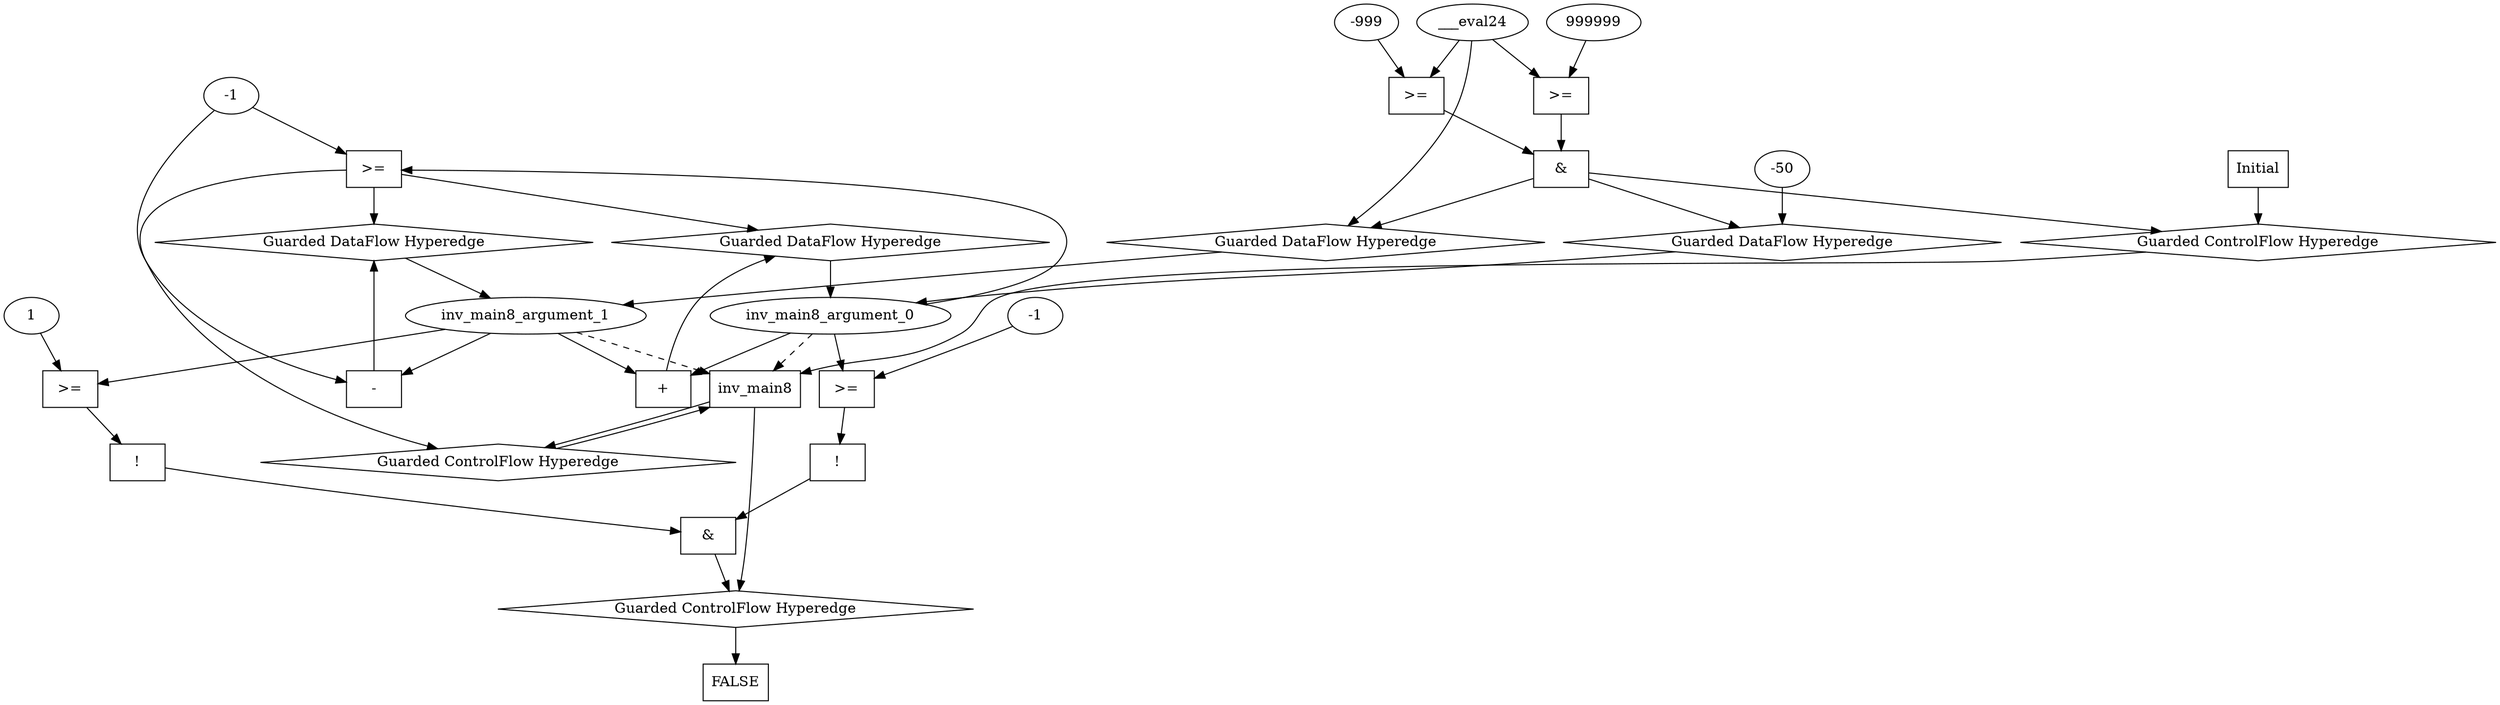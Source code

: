 digraph dag {
inv_main8 [label="inv_main8" shape="rect"];
FALSE [label="FALSE" shape="rect"];
Initial [label="Initial" shape="rect"];
ControlFowHyperEdge_0 [label="Guarded ControlFlow Hyperedge" shape="diamond"];
Initial -> ControlFowHyperEdge_0[label=""]
ControlFowHyperEdge_0 -> inv_main8[label=""]
ControlFowHyperEdge_1 [label="Guarded ControlFlow Hyperedge" shape="diamond"];
inv_main8 -> ControlFowHyperEdge_1[label=""]
ControlFowHyperEdge_1 -> inv_main8[label=""]
ControlFowHyperEdge_2 [label="Guarded ControlFlow Hyperedge" shape="diamond"];
inv_main8 -> ControlFowHyperEdge_2[label=""]
ControlFowHyperEdge_2 -> FALSE[label=""]
inv_main8_argument_0 [label="inv_main8_argument_0" shape="oval"];
inv_main8_argument_0 -> inv_main8[label="" style="dashed"]
inv_main8_argument_1 [label="inv_main8_argument_1" shape="oval"];
inv_main8_argument_1 -> inv_main8[label="" style="dashed"]

xxxinv_main8___Initial_0xxx_and [label="&" shape="rect"];
xxxinv_main8___Initial_0xxxguard_0_node_0 [label=">=" shape="rect"];
xxxinv_main8___Initial_0xxxguard_0_node_2 [label="-999"];
xxxinv_main8___Initial_0xxxdataFlow1_node_0->xxxinv_main8___Initial_0xxxguard_0_node_0
xxxinv_main8___Initial_0xxxguard_0_node_2->xxxinv_main8___Initial_0xxxguard_0_node_0

xxxinv_main8___Initial_0xxxguard_0_node_0->xxxinv_main8___Initial_0xxx_and [label=""];
xxxinv_main8___Initial_0xxxguard1_node_0 [label=">=" shape="rect"];
xxxinv_main8___Initial_0xxxguard1_node_1 [label="999999"];
xxxinv_main8___Initial_0xxxguard1_node_1->xxxinv_main8___Initial_0xxxguard1_node_0
xxxinv_main8___Initial_0xxxdataFlow1_node_0->xxxinv_main8___Initial_0xxxguard1_node_0

xxxinv_main8___Initial_0xxxguard1_node_0->xxxinv_main8___Initial_0xxx_and [label=""];
xxxinv_main8___Initial_0xxx_and->ControlFowHyperEdge_0 [label=""];
xxxinv_main8___Initial_0xxxdataFlow_0_node_0 [label="-50"];

xxxinv_main8___Initial_0xxxdataFlow_0_node_0->DataFowHyperEdge_0_inv_main8_argument_0 [label=""];
xxxinv_main8___Initial_0xxxdataFlow1_node_0 [label="___eval24"];

xxxinv_main8___Initial_0xxxdataFlow1_node_0->DataFowHyperEdge_0_inv_main8_argument_1 [label=""];
xxxinv_main8___inv_main8_1xxxguard_0_node_0 [label=">=" shape="rect"];
xxxinv_main8___inv_main8_1xxxdataFlow1_node_2->xxxinv_main8___inv_main8_1xxxguard_0_node_0
inv_main8_argument_0->xxxinv_main8___inv_main8_1xxxguard_0_node_0

xxxinv_main8___inv_main8_1xxxguard_0_node_0->ControlFowHyperEdge_1 [label=""];
xxxinv_main8___inv_main8_1xxxdataFlow_0_node_0 [label="+" shape="rect"];
inv_main8_argument_0->xxxinv_main8___inv_main8_1xxxdataFlow_0_node_0
inv_main8_argument_1->xxxinv_main8___inv_main8_1xxxdataFlow_0_node_0

xxxinv_main8___inv_main8_1xxxdataFlow_0_node_0->DataFowHyperEdge_1_inv_main8_argument_0 [label=""];
xxxinv_main8___inv_main8_1xxxdataFlow1_node_0 [label="-" shape="rect"];
xxxinv_main8___inv_main8_1xxxdataFlow1_node_2 [label="-1"];
inv_main8_argument_1->xxxinv_main8___inv_main8_1xxxdataFlow1_node_0
xxxinv_main8___inv_main8_1xxxdataFlow1_node_2->xxxinv_main8___inv_main8_1xxxdataFlow1_node_0

xxxinv_main8___inv_main8_1xxxdataFlow1_node_0->DataFowHyperEdge_1_inv_main8_argument_1 [label=""];
xxxFALSE___inv_main8_2xxx_and [label="&" shape="rect"];
xxxFALSE___inv_main8_2xxxguard_0_node_0 [label="!" shape="rect"];
xxxFALSE___inv_main8_2xxxguard_0_node_1 [label=">=" shape="rect"];
xxxFALSE___inv_main8_2xxxguard_0_node_3 [label="1"];
xxxFALSE___inv_main8_2xxxguard_0_node_1->xxxFALSE___inv_main8_2xxxguard_0_node_0
inv_main8_argument_1->xxxFALSE___inv_main8_2xxxguard_0_node_1
xxxFALSE___inv_main8_2xxxguard_0_node_3->xxxFALSE___inv_main8_2xxxguard_0_node_1

xxxFALSE___inv_main8_2xxxguard_0_node_0->xxxFALSE___inv_main8_2xxx_and [label=""];
xxxFALSE___inv_main8_2xxxguard1_node_0 [label="!" shape="rect"];
xxxFALSE___inv_main8_2xxxguard1_node_1 [label=">=" shape="rect"];
xxxFALSE___inv_main8_2xxxguard1_node_2 [label="-1"];
xxxFALSE___inv_main8_2xxxguard1_node_1->xxxFALSE___inv_main8_2xxxguard1_node_0
xxxFALSE___inv_main8_2xxxguard1_node_2->xxxFALSE___inv_main8_2xxxguard1_node_1
inv_main8_argument_0->xxxFALSE___inv_main8_2xxxguard1_node_1

xxxFALSE___inv_main8_2xxxguard1_node_0->xxxFALSE___inv_main8_2xxx_and [label=""];
xxxFALSE___inv_main8_2xxx_and->ControlFowHyperEdge_2 [label=""];
DataFowHyperEdge_0_inv_main8_argument_0 [label="Guarded DataFlow Hyperedge" shape="diamond"];
DataFowHyperEdge_0_inv_main8_argument_0 -> inv_main8_argument_0[label=""]
xxxinv_main8___Initial_0xxx_and -> DataFowHyperEdge_0_inv_main8_argument_0[label=""]
DataFowHyperEdge_0_inv_main8_argument_1 [label="Guarded DataFlow Hyperedge" shape="diamond"];
DataFowHyperEdge_0_inv_main8_argument_1 -> inv_main8_argument_1[label=""]
xxxinv_main8___Initial_0xxx_and -> DataFowHyperEdge_0_inv_main8_argument_1[label=""]
DataFowHyperEdge_1_inv_main8_argument_0 [label="Guarded DataFlow Hyperedge" shape="diamond"];
DataFowHyperEdge_1_inv_main8_argument_0 -> inv_main8_argument_0[label=""]
xxxinv_main8___inv_main8_1xxxguard_0_node_0 -> DataFowHyperEdge_1_inv_main8_argument_0[label=""]
DataFowHyperEdge_1_inv_main8_argument_1 [label="Guarded DataFlow Hyperedge" shape="diamond"];
DataFowHyperEdge_1_inv_main8_argument_1 -> inv_main8_argument_1[label=""]
xxxinv_main8___inv_main8_1xxxguard_0_node_0 -> DataFowHyperEdge_1_inv_main8_argument_1[label=""]
}
